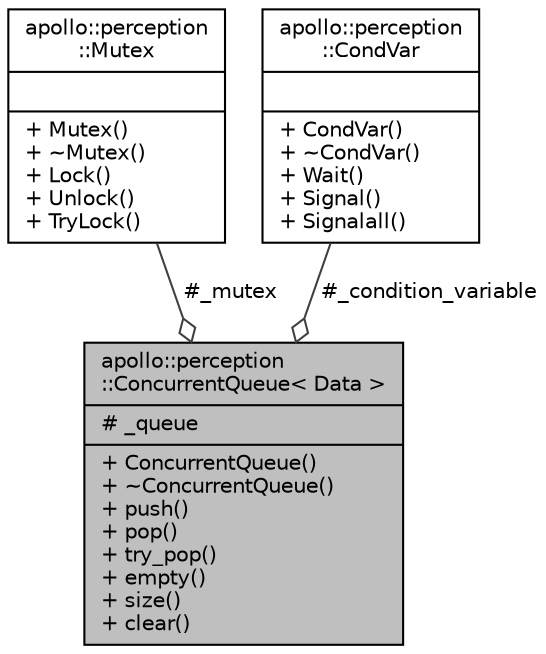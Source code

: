 digraph "apollo::perception::ConcurrentQueue&lt; Data &gt;"
{
  edge [fontname="Helvetica",fontsize="10",labelfontname="Helvetica",labelfontsize="10"];
  node [fontname="Helvetica",fontsize="10",shape=record];
  Node1 [label="{apollo::perception\l::ConcurrentQueue\< Data \>\n|# _queue\l|+ ConcurrentQueue()\l+ ~ConcurrentQueue()\l+ push()\l+ pop()\l+ try_pop()\l+ empty()\l+ size()\l+ clear()\l}",height=0.2,width=0.4,color="black", fillcolor="grey75", style="filled" fontcolor="black"];
  Node2 -> Node1 [color="grey25",fontsize="10",style="solid",label=" #_mutex" ,arrowhead="odiamond",fontname="Helvetica"];
  Node2 [label="{apollo::perception\l::Mutex\n||+ Mutex()\l+ ~Mutex()\l+ Lock()\l+ Unlock()\l+ TryLock()\l}",height=0.2,width=0.4,color="black", fillcolor="white", style="filled",URL="$classapollo_1_1perception_1_1Mutex.html"];
  Node3 -> Node1 [color="grey25",fontsize="10",style="solid",label=" #_condition_variable" ,arrowhead="odiamond",fontname="Helvetica"];
  Node3 [label="{apollo::perception\l::CondVar\n||+ CondVar()\l+ ~CondVar()\l+ Wait()\l+ Signal()\l+ Signalall()\l}",height=0.2,width=0.4,color="black", fillcolor="white", style="filled",URL="$classapollo_1_1perception_1_1CondVar.html"];
}
